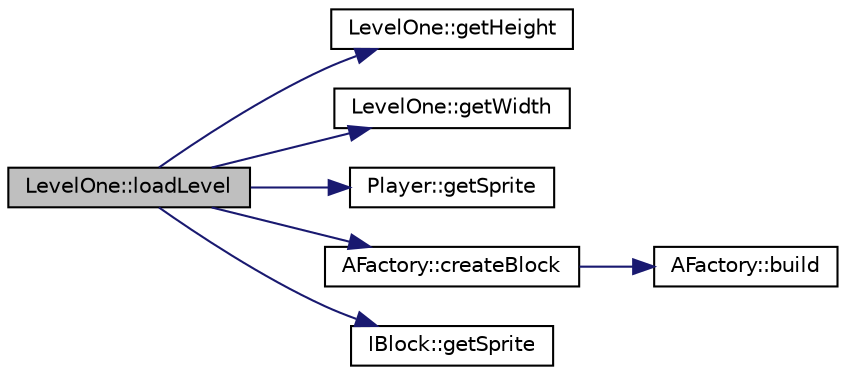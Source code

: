 digraph G
{
  edge [fontname="Helvetica",fontsize="10",labelfontname="Helvetica",labelfontsize="10"];
  node [fontname="Helvetica",fontsize="10",shape=record];
  rankdir="LR";
  Node1 [label="LevelOne::loadLevel",height=0.2,width=0.4,color="black", fillcolor="grey75", style="filled" fontcolor="black"];
  Node1 -> Node2 [color="midnightblue",fontsize="10",style="solid",fontname="Helvetica"];
  Node2 [label="LevelOne::getHeight",height=0.2,width=0.4,color="black", fillcolor="white", style="filled",URL="$class_level_one.html#ad42ac4352d8559121504d6ff19a76cde",tooltip="Get the height of the level."];
  Node1 -> Node3 [color="midnightblue",fontsize="10",style="solid",fontname="Helvetica"];
  Node3 [label="LevelOne::getWidth",height=0.2,width=0.4,color="black", fillcolor="white", style="filled",URL="$class_level_one.html#acc6a1535bc43ee0cd38e9ae688d71f41",tooltip="Get the width of the level."];
  Node1 -> Node4 [color="midnightblue",fontsize="10",style="solid",fontname="Helvetica"];
  Node4 [label="Player::getSprite",height=0.2,width=0.4,color="black", fillcolor="white", style="filled",URL="$class_player.html#adbce087693a5623afac017735d67a39d",tooltip="Get the sprite of the player."];
  Node1 -> Node5 [color="midnightblue",fontsize="10",style="solid",fontname="Helvetica"];
  Node5 [label="AFactory::createBlock",height=0.2,width=0.4,color="black", fillcolor="white", style="filled",URL="$class_a_factory.html#ac0e9f907f902b54796047020683b81e9",tooltip="Create a block using the build() method."];
  Node5 -> Node6 [color="midnightblue",fontsize="10",style="solid",fontname="Helvetica"];
  Node6 [label="AFactory::build",height=0.2,width=0.4,color="black", fillcolor="white", style="filled",URL="$class_a_factory.html#adec2bf9f81dbf37ef727bcfb43403867",tooltip="Create a block according to the given character."];
  Node1 -> Node7 [color="midnightblue",fontsize="10",style="solid",fontname="Helvetica"];
  Node7 [label="IBlock::getSprite",height=0.2,width=0.4,color="black", fillcolor="white", style="filled",URL="$class_i_block.html#a76ae337b47bb084b2c143a24fdc47093",tooltip="Return the sprite of the block."];
}

